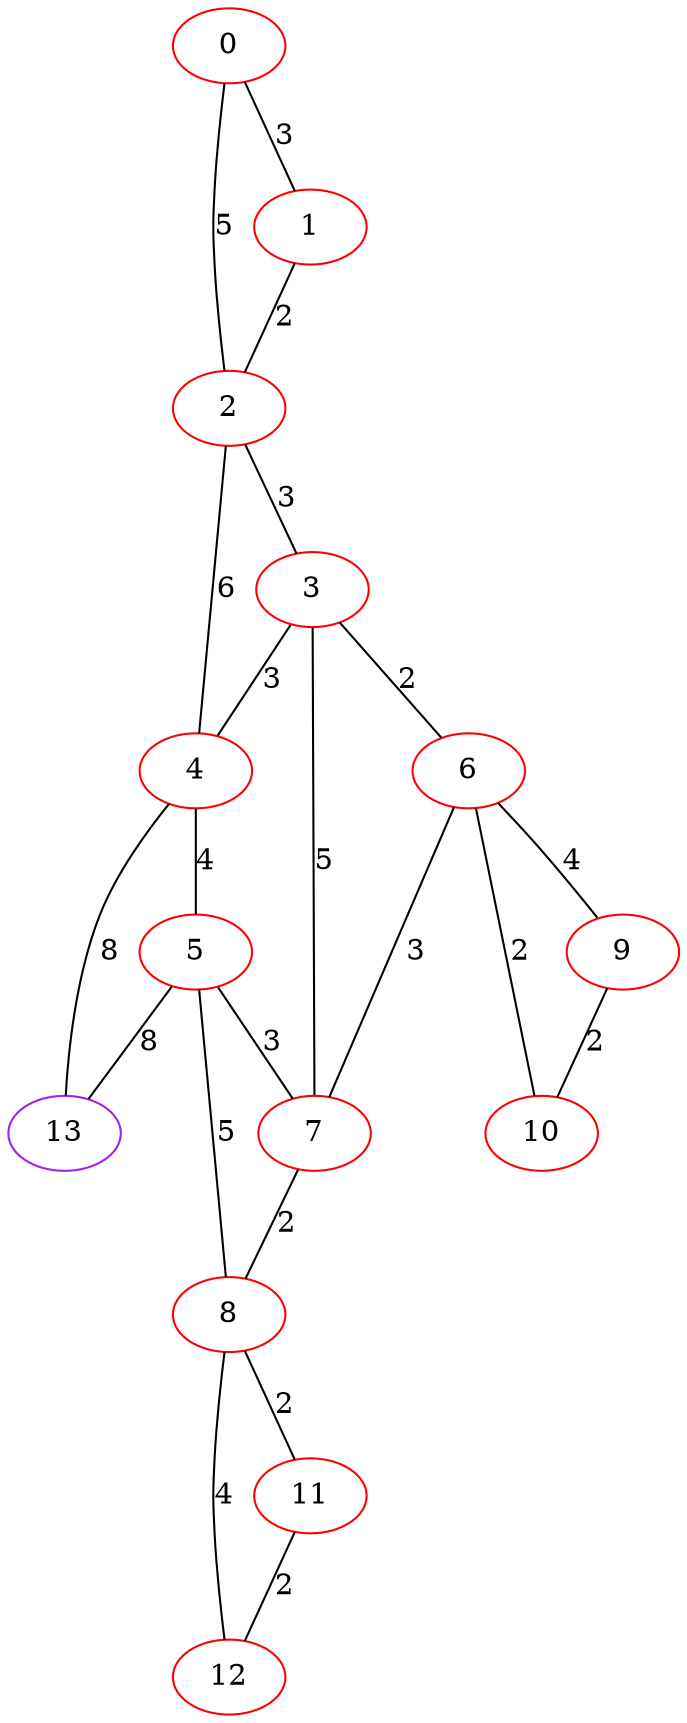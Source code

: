 graph "" {
0 [color=red, weight=1];
1 [color=red, weight=1];
2 [color=red, weight=1];
3 [color=red, weight=1];
4 [color=red, weight=1];
5 [color=red, weight=1];
6 [color=red, weight=1];
7 [color=red, weight=1];
8 [color=red, weight=1];
9 [color=red, weight=1];
10 [color=red, weight=1];
11 [color=red, weight=1];
12 [color=red, weight=1];
13 [color=purple, weight=4];
0 -- 1  [key=0, label=3];
0 -- 2  [key=0, label=5];
1 -- 2  [key=0, label=2];
2 -- 3  [key=0, label=3];
2 -- 4  [key=0, label=6];
3 -- 4  [key=0, label=3];
3 -- 6  [key=0, label=2];
3 -- 7  [key=0, label=5];
4 -- 5  [key=0, label=4];
4 -- 13  [key=0, label=8];
5 -- 8  [key=0, label=5];
5 -- 13  [key=0, label=8];
5 -- 7  [key=0, label=3];
6 -- 9  [key=0, label=4];
6 -- 10  [key=0, label=2];
6 -- 7  [key=0, label=3];
7 -- 8  [key=0, label=2];
8 -- 11  [key=0, label=2];
8 -- 12  [key=0, label=4];
9 -- 10  [key=0, label=2];
11 -- 12  [key=0, label=2];
}
